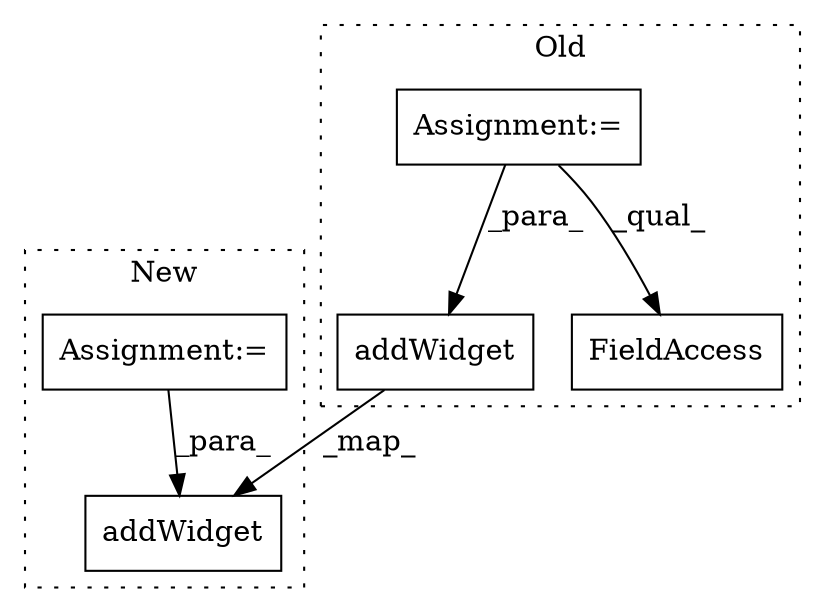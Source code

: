 digraph G {
subgraph cluster0 {
1 [label="addWidget" a="32" s="6002,6021" l="10,1" shape="box"];
3 [label="Assignment:=" a="7" s="5891" l="1" shape="box"];
5 [label="FieldAccess" a="22" s="6080" l="22" shape="box"];
label = "Old";
style="dotted";
}
subgraph cluster1 {
2 [label="addWidget" a="32" s="4820,4839" l="10,1" shape="box"];
4 [label="Assignment:=" a="7" s="4615" l="1" shape="box"];
label = "New";
style="dotted";
}
1 -> 2 [label="_map_"];
3 -> 1 [label="_para_"];
3 -> 5 [label="_qual_"];
4 -> 2 [label="_para_"];
}